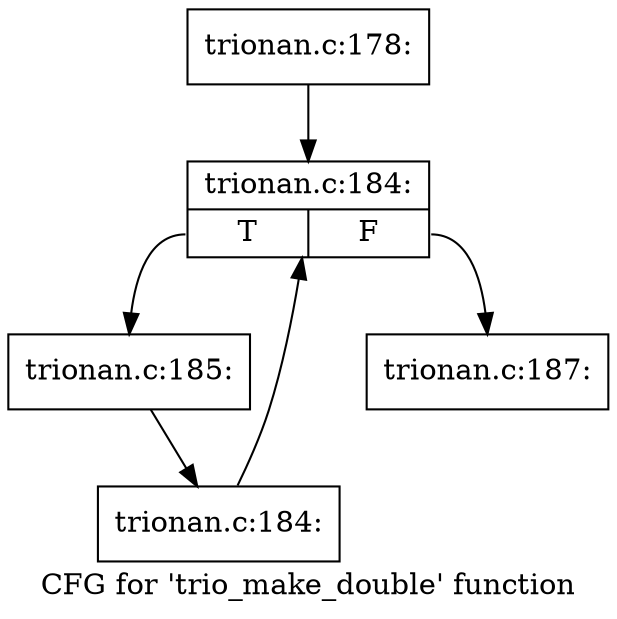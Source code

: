 digraph "CFG for 'trio_make_double' function" {
	label="CFG for 'trio_make_double' function";

	Node0x4d04f30 [shape=record,label="{trionan.c:178:}"];
	Node0x4d04f30 -> Node0x48808c0;
	Node0x48808c0 [shape=record,label="{trionan.c:184:|{<s0>T|<s1>F}}"];
	Node0x48808c0:s0 -> Node0x4d065f0;
	Node0x48808c0:s1 -> Node0x48807e0;
	Node0x4d065f0 [shape=record,label="{trionan.c:185:}"];
	Node0x4d065f0 -> Node0x4d065a0;
	Node0x4d065a0 [shape=record,label="{trionan.c:184:}"];
	Node0x4d065a0 -> Node0x48808c0;
	Node0x48807e0 [shape=record,label="{trionan.c:187:}"];
}
